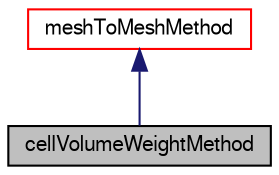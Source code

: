 digraph "cellVolumeWeightMethod"
{
  bgcolor="transparent";
  edge [fontname="FreeSans",fontsize="10",labelfontname="FreeSans",labelfontsize="10"];
  node [fontname="FreeSans",fontsize="10",shape=record];
  Node2 [label="cellVolumeWeightMethod",height=0.2,width=0.4,color="black", fillcolor="grey75", style="filled", fontcolor="black"];
  Node3 -> Node2 [dir="back",color="midnightblue",fontsize="10",style="solid",fontname="FreeSans"];
  Node3 [label="meshToMeshMethod",height=0.2,width=0.4,color="red",URL="$a29250.html",tooltip="Base class for mesh-to-mesh calculation methods. "];
}
